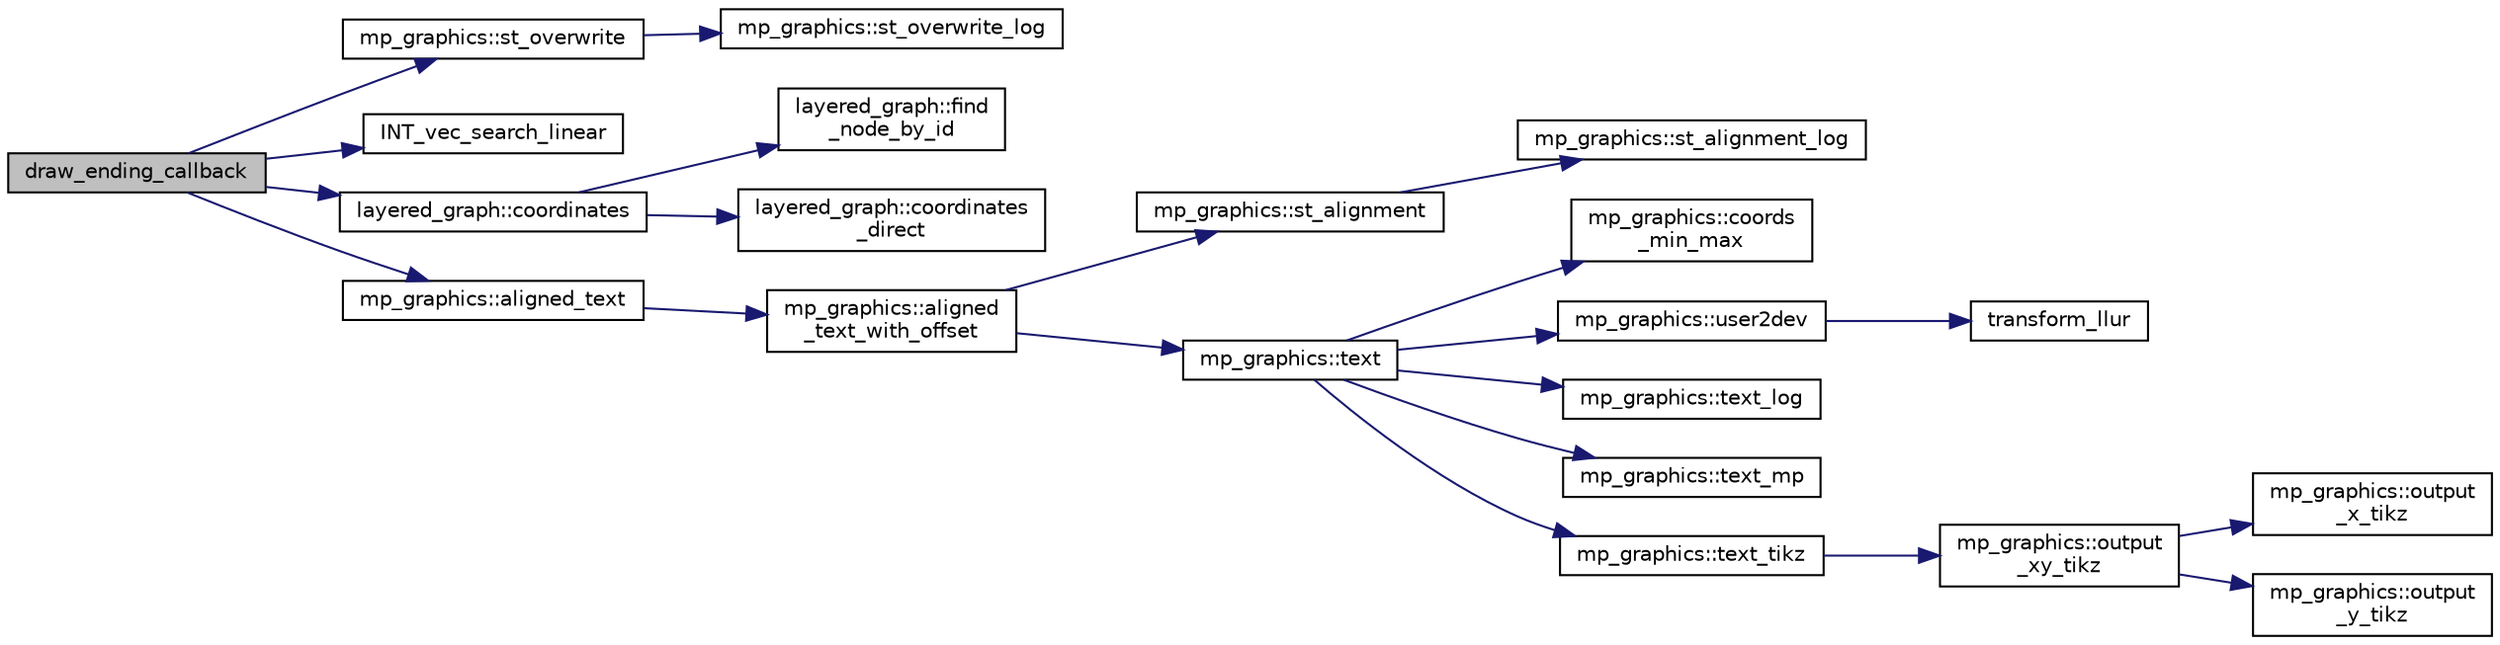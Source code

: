 digraph "draw_ending_callback"
{
  edge [fontname="Helvetica",fontsize="10",labelfontname="Helvetica",labelfontsize="10"];
  node [fontname="Helvetica",fontsize="10",shape=record];
  rankdir="LR";
  Node25 [label="draw_ending_callback",height=0.2,width=0.4,color="black", fillcolor="grey75", style="filled", fontcolor="black"];
  Node25 -> Node26 [color="midnightblue",fontsize="10",style="solid",fontname="Helvetica"];
  Node26 [label="mp_graphics::st_overwrite",height=0.2,width=0.4,color="black", fillcolor="white", style="filled",URL="$da/d2c/classmp__graphics.html#a130986688f4fe6d3b6de801b8c771f54"];
  Node26 -> Node27 [color="midnightblue",fontsize="10",style="solid",fontname="Helvetica"];
  Node27 [label="mp_graphics::st_overwrite_log",height=0.2,width=0.4,color="black", fillcolor="white", style="filled",URL="$da/d2c/classmp__graphics.html#a1928b1e403a6fe7a9498a38c91f37b29"];
  Node25 -> Node28 [color="midnightblue",fontsize="10",style="solid",fontname="Helvetica"];
  Node28 [label="INT_vec_search_linear",height=0.2,width=0.4,color="black", fillcolor="white", style="filled",URL="$d5/de2/foundations_2data__structures_2data__structures_8h.html#ad0aa35e081da3ba3cc8841bf086ba9aa"];
  Node25 -> Node29 [color="midnightblue",fontsize="10",style="solid",fontname="Helvetica"];
  Node29 [label="layered_graph::coordinates",height=0.2,width=0.4,color="black", fillcolor="white", style="filled",URL="$da/db1/classlayered__graph.html#abbe593a1640471038ad4d5264416e19c"];
  Node29 -> Node30 [color="midnightblue",fontsize="10",style="solid",fontname="Helvetica"];
  Node30 [label="layered_graph::find\l_node_by_id",height=0.2,width=0.4,color="black", fillcolor="white", style="filled",URL="$da/db1/classlayered__graph.html#a380a87fc8f87f526f71e13670fe5ef12"];
  Node29 -> Node31 [color="midnightblue",fontsize="10",style="solid",fontname="Helvetica"];
  Node31 [label="layered_graph::coordinates\l_direct",height=0.2,width=0.4,color="black", fillcolor="white", style="filled",URL="$da/db1/classlayered__graph.html#a6941694e288f9fd022ccc54b04a77f5f"];
  Node25 -> Node32 [color="midnightblue",fontsize="10",style="solid",fontname="Helvetica"];
  Node32 [label="mp_graphics::aligned_text",height=0.2,width=0.4,color="black", fillcolor="white", style="filled",URL="$da/d2c/classmp__graphics.html#a52ca0d0e39640fe15c6a8bd8633c9e5a"];
  Node32 -> Node33 [color="midnightblue",fontsize="10",style="solid",fontname="Helvetica"];
  Node33 [label="mp_graphics::aligned\l_text_with_offset",height=0.2,width=0.4,color="black", fillcolor="white", style="filled",URL="$da/d2c/classmp__graphics.html#a3b5a8558ee721bd8b9ed36e732317679"];
  Node33 -> Node34 [color="midnightblue",fontsize="10",style="solid",fontname="Helvetica"];
  Node34 [label="mp_graphics::st_alignment",height=0.2,width=0.4,color="black", fillcolor="white", style="filled",URL="$da/d2c/classmp__graphics.html#ab897ac847368de2da4296c7f159cc5f9"];
  Node34 -> Node35 [color="midnightblue",fontsize="10",style="solid",fontname="Helvetica"];
  Node35 [label="mp_graphics::st_alignment_log",height=0.2,width=0.4,color="black", fillcolor="white", style="filled",URL="$da/d2c/classmp__graphics.html#a9f7aa1c186791f69881ddbf590835f3e"];
  Node33 -> Node36 [color="midnightblue",fontsize="10",style="solid",fontname="Helvetica"];
  Node36 [label="mp_graphics::text",height=0.2,width=0.4,color="black", fillcolor="white", style="filled",URL="$da/d2c/classmp__graphics.html#ae92ece77cf1942bfee760d6cf854b74b"];
  Node36 -> Node37 [color="midnightblue",fontsize="10",style="solid",fontname="Helvetica"];
  Node37 [label="mp_graphics::coords\l_min_max",height=0.2,width=0.4,color="black", fillcolor="white", style="filled",URL="$da/d2c/classmp__graphics.html#afa0af74da2afd1d00b2eeb5e25b4f596"];
  Node36 -> Node38 [color="midnightblue",fontsize="10",style="solid",fontname="Helvetica"];
  Node38 [label="mp_graphics::user2dev",height=0.2,width=0.4,color="black", fillcolor="white", style="filled",URL="$da/d2c/classmp__graphics.html#af087f5f4b08c72f67f5e35cc312070fb"];
  Node38 -> Node39 [color="midnightblue",fontsize="10",style="solid",fontname="Helvetica"];
  Node39 [label="transform_llur",height=0.2,width=0.4,color="black", fillcolor="white", style="filled",URL="$d9/d29/draw_8_c.html#af38b139f64e19404b9a944c7188d4aff"];
  Node36 -> Node40 [color="midnightblue",fontsize="10",style="solid",fontname="Helvetica"];
  Node40 [label="mp_graphics::text_log",height=0.2,width=0.4,color="black", fillcolor="white", style="filled",URL="$da/d2c/classmp__graphics.html#a3a8320de1e68f3c290e138355f05f8ae"];
  Node36 -> Node41 [color="midnightblue",fontsize="10",style="solid",fontname="Helvetica"];
  Node41 [label="mp_graphics::text_mp",height=0.2,width=0.4,color="black", fillcolor="white", style="filled",URL="$da/d2c/classmp__graphics.html#ad30aeb75639e84d876dade51faa50bee"];
  Node36 -> Node42 [color="midnightblue",fontsize="10",style="solid",fontname="Helvetica"];
  Node42 [label="mp_graphics::text_tikz",height=0.2,width=0.4,color="black", fillcolor="white", style="filled",URL="$da/d2c/classmp__graphics.html#ac7e4333813701bcc76fc5eba7700bdbd"];
  Node42 -> Node43 [color="midnightblue",fontsize="10",style="solid",fontname="Helvetica"];
  Node43 [label="mp_graphics::output\l_xy_tikz",height=0.2,width=0.4,color="black", fillcolor="white", style="filled",URL="$da/d2c/classmp__graphics.html#a640800bc67fec9ed441b27c71461e9c6"];
  Node43 -> Node44 [color="midnightblue",fontsize="10",style="solid",fontname="Helvetica"];
  Node44 [label="mp_graphics::output\l_x_tikz",height=0.2,width=0.4,color="black", fillcolor="white", style="filled",URL="$da/d2c/classmp__graphics.html#a311d4fb1c32d1eb0faeee055bb8badee"];
  Node43 -> Node45 [color="midnightblue",fontsize="10",style="solid",fontname="Helvetica"];
  Node45 [label="mp_graphics::output\l_y_tikz",height=0.2,width=0.4,color="black", fillcolor="white", style="filled",URL="$da/d2c/classmp__graphics.html#a0d6bddb89b4c58c82aa124dd003dda08"];
}
